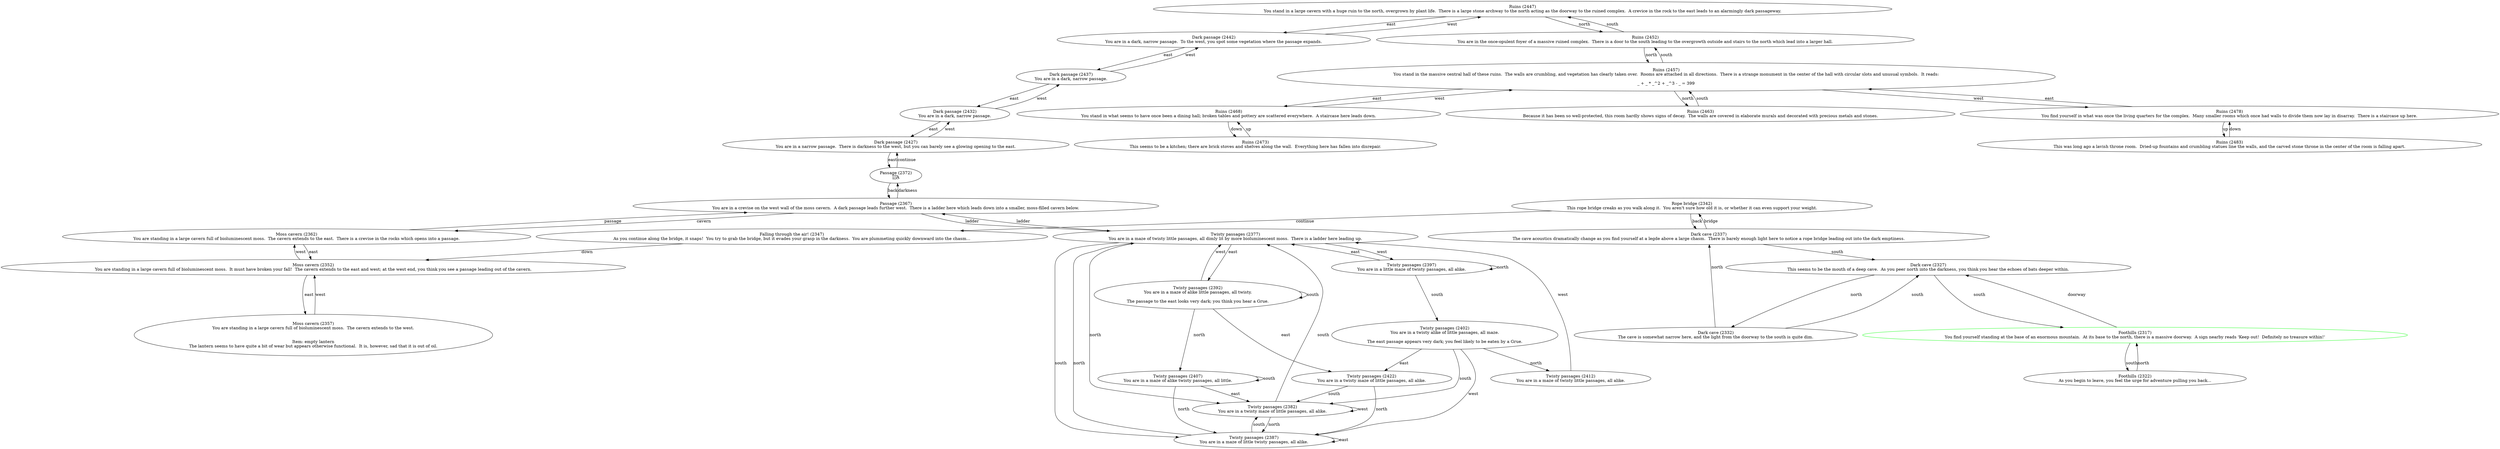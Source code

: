 digraph G {
  node_11 [label="Ruins (2447)
You stand in a large cavern with a huge ruin to the north, overgrown by plant life.  There is a large stone archway to the north acting as the doorway to the ruined complex.  A crevice in the rock to the east leads to an alarmingly dark passageway."];
  node_26 [label="Moss cavern (2352)
You are standing in a large cavern full of bioluminescent moss.  It must have broken your fall!  The cavern extends to the east and west; at the west end, you think you see a passage leading out of the cavern."];
  node_15 [label="Dark passage (2442)
You are in a dark, narrow passage.  To the west, you spot some vegetation where the passage expands."];
  node_20 [label="Twisty passages (2382)
You are in a twisty maze of little passages, all alike."];
  node_17 [label="Moss cavern (2362)
You are standing in a large cavern full of bioluminescent moss.  The cavern extends to the east.  There is a crevise in the rocks which opens into a passage."];
  node_25 [label="Ruins (2478)
You find yourself in what was once the living quarters for the complex.  Many smaller rooms which once had walls to divide them now lay in disarray.  There is a staircase up here."];
  node_13 [label="Dark passage (2437)
You are in a dark, narrow passage."];
  node_8 [label="Twisty passages (2412)
You are in a maze of twisty little passages, all alike."];
  node_7 [label="Ruins (2457)
You stand in the massive central hall of these ruins.  The walls are crumbling, and vegetation has clearly taken over.  Rooms are attached in all directions.  There is a strange monument in the center of the hall with circular slots and unusual symbols.  It reads:

_ + _ * _^2 + _^3 - _ = 399"];
  node_1 [label="Ruins (2468)
You stand in what seems to have once been a dining hall; broken tables and pottery are scattered everywhere.  A staircase here leads down."];
  node_32 [label="Ruins (2473)
This seems to be a kitchen; there are brick stoves and shelves along the wall.  Everything here has fallen into disrepair."];
  node_3 [label="Ruins (2483)
This was long ago a lavish throne room.  Dried-up fountains and crumbling statues line the walls, and the carved stone throne in the center of the room is falling apart."];
  node_6 [label="Dark cave (2337)
The cave acoustics dramatically change as you find yourself at a legde above a large chasm.  There is barely enough light here to notice a rope bridge leading out into the dark emptiness."];
  node_2 [label="Falling through the air! (2347)
As you continue along the bridge, it snaps!  You try to grab the bridge, but it evades your grasp in the darkness.  You are plummeting quickly downward into the chasm..."];
  node_33 [label="Twisty passages (2422)
You are in a twisty maze of little passages, all alike."];
  node_10 [label="Foothills (2317)
You find yourself standing at the base of an enormous mountain.  At its base to the north, there is a massive doorway.  A sign nearby reads 'Keep out!  Definitely no treasure within!'",color="green"];
  node_9 [label="Rope bridge (2342)
This rope bridge creaks as you walk along it.  You aren't sure how old it is, or whether it can even support your weight."];
  node_19 [label="Ruins (2463)
Because it has been so well-protected, this room hardly shows signs of decay.  The walls are covered in elaborate murals and decorated with precious metals and stones."];
  node_14 [label="Twisty passages (2397)
You are in a little maze of twisty passages, all alike."];
  node_5 [label="Ruins (2452)
You are in the once-opulent foyer of a massive ruined complex.  There is a door to the south leading to the overgrowth outside and stairs to the north which lead into a larger hall."];
  node_18 [label="Twisty passages (2377)
You are in a maze of twisty little passages, all dimly lit by more bioluminescent moss.  There is a ladder here leading up."];
  node_31 [label="Twisty passages (2387)
You are in a maze of little twisty passages, all alike."];
  node_22 [label="Twisty passages (2392)
You are in a maze of alike little passages, all twisty.

The passage to the east looks very dark; you think you hear a Grue."];
  node_29 [label="Dark passage (2427)
You are in a narrow passage.  There is darkness to the west, but you can barely see a glowing opening to the east."];
  node_21 [label="Twisty passages (2402)
You are in a twisty alike of little passages, all maze.

The east passage appears very dark; you feel likely to be eaten by a Grue."];
  node_27 [label="Dark passage (2432)
You are in a dark, narrow passage."];
  node_24 [label="Moss cavern (2357)
You are standing in a large cavern full of bioluminescent moss.  The cavern extends to the west.


Item: empty lantern
The lantern seems to have quite a bit of wear but appears otherwise functional.  It is, however, sad that it is out of oil."];
  node_30 [label="Dark cave (2327)
This seems to be the mouth of a deep cave.  As you peer north into the darkness, you think you hear the echoes of bats deeper within."];
  node_23 [label="Passage (2367)
You are in a crevise on the west wall of the moss cavern.  A dark passage leads further west.  There is a ladder here which leads down into a smaller, moss-filled cavern below."];
  node_28 [label="Foothills (2322)
As you begin to leave, you feel the urge for adventure pulling you back..."];
  node_16 [label="Twisty passages (2407)
You are in a maze of alike twisty passages, all little."];
  node_4 [label="Passage (2372)
὏ᾉ"];
  node_12 [label="Dark cave (2332)
The cave is somewhat narrow here, and the light from the doorway to the south is quite dim."];

  node_33 -> node_31 [label="north"];
  node_8 -> node_18 [label="west"];
  node_15 -> node_13 [label="east"];
  node_4 -> node_23 [label="back"];
  node_22 -> node_22 [label="south"];
  node_15 -> node_11 [label="west"];
  node_1 -> node_32 [label="down"];
  node_17 -> node_23 [label="passage"];
  node_21 -> node_8 [label="north"];
  node_10 -> node_28 [label="south"];
  node_16 -> node_31 [label="north"];
  node_20 -> node_31 [label="north"];
  node_21 -> node_33 [label="east"];
  node_18 -> node_31 [label="south"];
  node_9 -> node_6 [label="back"];
  node_16 -> node_20 [label="east"];
  node_29 -> node_4 [label="east"];
  node_21 -> node_20 [label="south"];
  node_7 -> node_19 [label="north"];
  node_30 -> node_12 [label="north"];
  node_2 -> node_26 [label="down"];
  node_17 -> node_26 [label="east"];
  node_16 -> node_16 [label="south"];
  node_22 -> node_33 [label="east"];
  node_20 -> node_18 [label="south"];
  node_18 -> node_23 [label="ladder"];
  node_3 -> node_25 [label="down"];
  node_1 -> node_7 [label="west"];
  node_22 -> node_18 [label="west"];
  node_32 -> node_1 [label="up"];
  node_22 -> node_16 [label="north"];
  node_7 -> node_5 [label="south"];
  node_12 -> node_6 [label="north"];
  node_27 -> node_29 [label="east"];
  node_9 -> node_2 [label="continue"];
  node_33 -> node_20 [label="south"];
  node_5 -> node_11 [label="south"];
  node_25 -> node_7 [label="east"];
  node_23 -> node_18 [label="ladder"];
  node_6 -> node_9 [label="bridge"];
  node_19 -> node_7 [label="south"];
  node_14 -> node_21 [label="south"];
  node_6 -> node_30 [label="south"];
  node_18 -> node_20 [label="north"];
  node_18 -> node_22 [label="east"];
  node_23 -> node_17 [label="cavern"];
  node_12 -> node_30 [label="south"];
  node_27 -> node_13 [label="west"];
  node_13 -> node_27 [label="east"];
  node_10 -> node_30 [label="doorway"];
  node_31 -> node_18 [label="north"];
  node_11 -> node_5 [label="north"];
  node_14 -> node_18 [label="east"];
  node_31 -> node_31 [label="east"];
  node_29 -> node_27 [label="west"];
  node_24 -> node_26 [label="west"];
  node_7 -> node_25 [label="west"];
  node_30 -> node_10 [label="south"];
  node_5 -> node_7 [label="north"];
  node_28 -> node_10 [label="north"];
  node_18 -> node_14 [label="west"];
  node_25 -> node_3 [label="up"];
  node_13 -> node_15 [label="west"];
  node_21 -> node_31 [label="west"];
  node_23 -> node_4 [label="darkness"];
  node_14 -> node_14 [label="north"];
  node_20 -> node_20 [label="west"];
  node_7 -> node_1 [label="east"];
  node_31 -> node_20 [label="south"];
  node_26 -> node_17 [label="west"];
  node_11 -> node_15 [label="east"];
  node_26 -> node_24 [label="east"];
  node_4 -> node_29 [label="continue"];
}